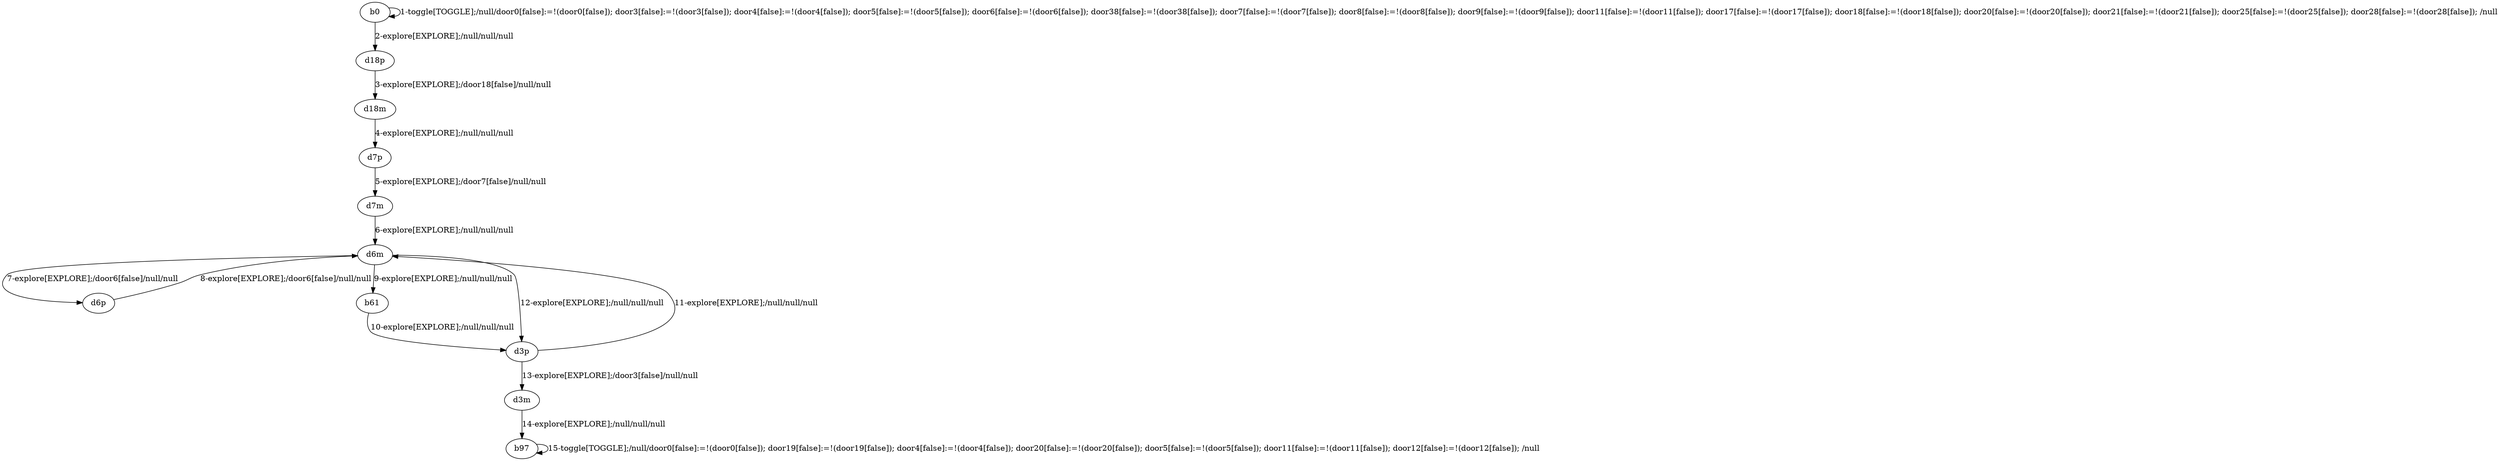 # Total number of goals covered by this test: 1
# b97 --> b97

digraph g {
"b0" -> "b0" [label = "1-toggle[TOGGLE];/null/door0[false]:=!(door0[false]); door3[false]:=!(door3[false]); door4[false]:=!(door4[false]); door5[false]:=!(door5[false]); door6[false]:=!(door6[false]); door38[false]:=!(door38[false]); door7[false]:=!(door7[false]); door8[false]:=!(door8[false]); door9[false]:=!(door9[false]); door11[false]:=!(door11[false]); door17[false]:=!(door17[false]); door18[false]:=!(door18[false]); door20[false]:=!(door20[false]); door21[false]:=!(door21[false]); door25[false]:=!(door25[false]); door28[false]:=!(door28[false]); /null"];
"b0" -> "d18p" [label = "2-explore[EXPLORE];/null/null/null"];
"d18p" -> "d18m" [label = "3-explore[EXPLORE];/door18[false]/null/null"];
"d18m" -> "d7p" [label = "4-explore[EXPLORE];/null/null/null"];
"d7p" -> "d7m" [label = "5-explore[EXPLORE];/door7[false]/null/null"];
"d7m" -> "d6m" [label = "6-explore[EXPLORE];/null/null/null"];
"d6m" -> "d6p" [label = "7-explore[EXPLORE];/door6[false]/null/null"];
"d6p" -> "d6m" [label = "8-explore[EXPLORE];/door6[false]/null/null"];
"d6m" -> "b61" [label = "9-explore[EXPLORE];/null/null/null"];
"b61" -> "d3p" [label = "10-explore[EXPLORE];/null/null/null"];
"d3p" -> "d6m" [label = "11-explore[EXPLORE];/null/null/null"];
"d6m" -> "d3p" [label = "12-explore[EXPLORE];/null/null/null"];
"d3p" -> "d3m" [label = "13-explore[EXPLORE];/door3[false]/null/null"];
"d3m" -> "b97" [label = "14-explore[EXPLORE];/null/null/null"];
"b97" -> "b97" [label = "15-toggle[TOGGLE];/null/door0[false]:=!(door0[false]); door19[false]:=!(door19[false]); door4[false]:=!(door4[false]); door20[false]:=!(door20[false]); door5[false]:=!(door5[false]); door11[false]:=!(door11[false]); door12[false]:=!(door12[false]); /null"];
}